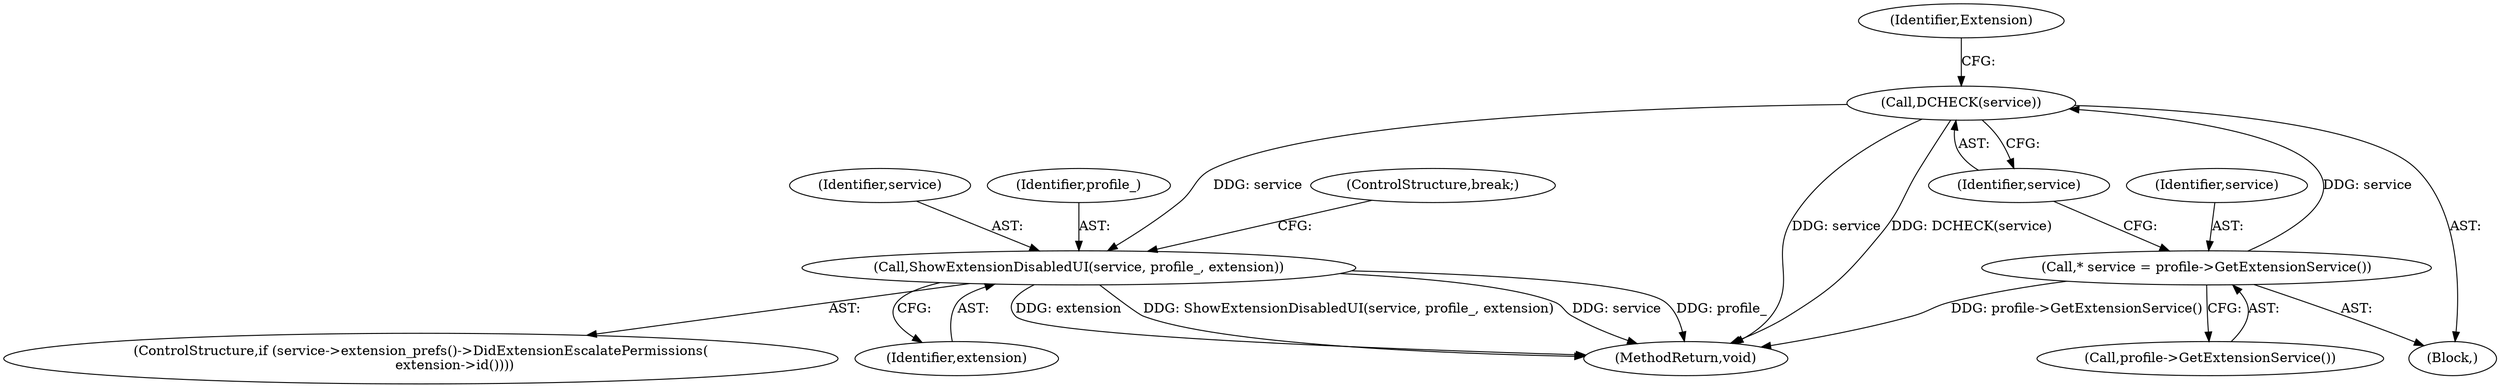 digraph "0_Chrome_08f0d612f2a4039aaf6733d4e8d0a67614941378_1@pointer" {
"1000158" [label="(Call,DCHECK(service))"];
"1000155" [label="(Call,* service = profile->GetExtensionService())"];
"1000166" [label="(Call,ShowExtensionDisabledUI(service, profile_, extension))"];
"1000159" [label="(Identifier,service)"];
"1000170" [label="(ControlStructure,break;)"];
"1000410" [label="(MethodReturn,void)"];
"1000158" [label="(Call,DCHECK(service))"];
"1000161" [label="(Identifier,Extension)"];
"1000166" [label="(Call,ShowExtensionDisabledUI(service, profile_, extension))"];
"1000156" [label="(Identifier,service)"];
"1000167" [label="(Identifier,service)"];
"1000163" [label="(ControlStructure,if (service->extension_prefs()->DidExtensionEscalatePermissions(\n                extension->id())))"];
"1000157" [label="(Call,profile->GetExtensionService())"];
"1000168" [label="(Identifier,profile_)"];
"1000153" [label="(Block,)"];
"1000169" [label="(Identifier,extension)"];
"1000155" [label="(Call,* service = profile->GetExtensionService())"];
"1000158" -> "1000153"  [label="AST: "];
"1000158" -> "1000159"  [label="CFG: "];
"1000159" -> "1000158"  [label="AST: "];
"1000161" -> "1000158"  [label="CFG: "];
"1000158" -> "1000410"  [label="DDG: service"];
"1000158" -> "1000410"  [label="DDG: DCHECK(service)"];
"1000155" -> "1000158"  [label="DDG: service"];
"1000158" -> "1000166"  [label="DDG: service"];
"1000155" -> "1000153"  [label="AST: "];
"1000155" -> "1000157"  [label="CFG: "];
"1000156" -> "1000155"  [label="AST: "];
"1000157" -> "1000155"  [label="AST: "];
"1000159" -> "1000155"  [label="CFG: "];
"1000155" -> "1000410"  [label="DDG: profile->GetExtensionService()"];
"1000166" -> "1000163"  [label="AST: "];
"1000166" -> "1000169"  [label="CFG: "];
"1000167" -> "1000166"  [label="AST: "];
"1000168" -> "1000166"  [label="AST: "];
"1000169" -> "1000166"  [label="AST: "];
"1000170" -> "1000166"  [label="CFG: "];
"1000166" -> "1000410"  [label="DDG: profile_"];
"1000166" -> "1000410"  [label="DDG: extension"];
"1000166" -> "1000410"  [label="DDG: ShowExtensionDisabledUI(service, profile_, extension)"];
"1000166" -> "1000410"  [label="DDG: service"];
}

